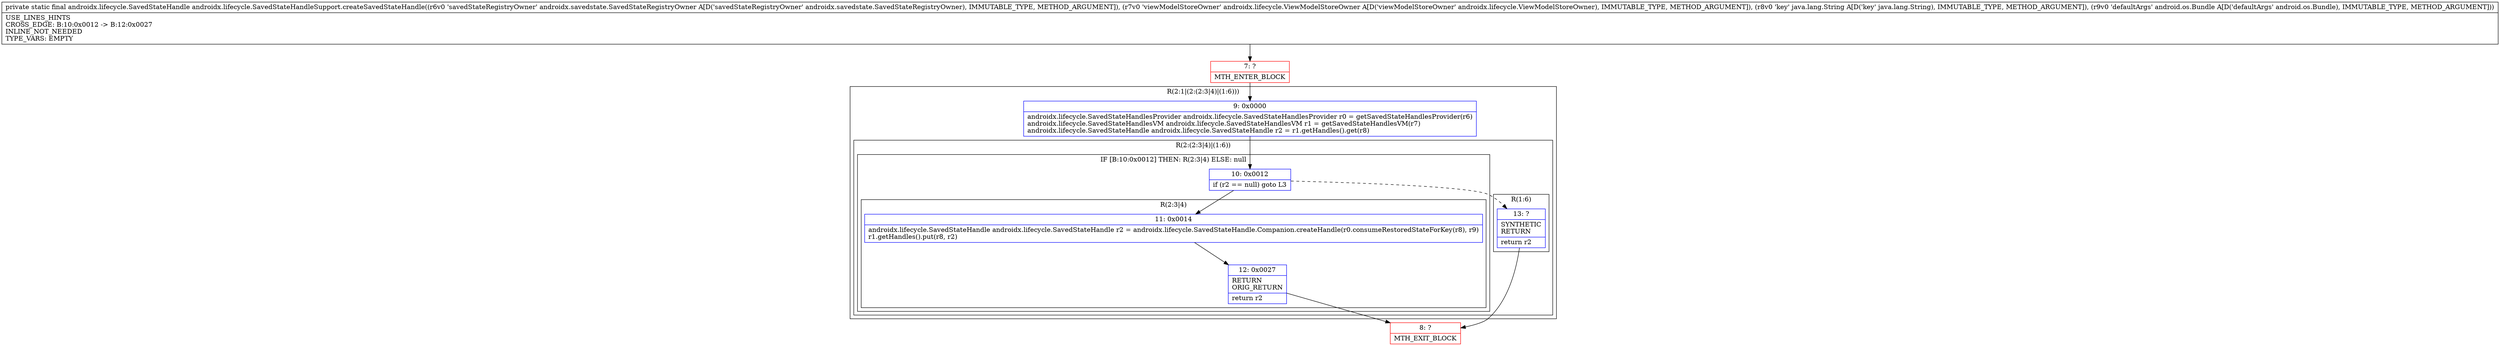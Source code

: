 digraph "CFG forandroidx.lifecycle.SavedStateHandleSupport.createSavedStateHandle(Landroidx\/savedstate\/SavedStateRegistryOwner;Landroidx\/lifecycle\/ViewModelStoreOwner;Ljava\/lang\/String;Landroid\/os\/Bundle;)Landroidx\/lifecycle\/SavedStateHandle;" {
subgraph cluster_Region_932091961 {
label = "R(2:1|(2:(2:3|4)|(1:6)))";
node [shape=record,color=blue];
Node_9 [shape=record,label="{9\:\ 0x0000|androidx.lifecycle.SavedStateHandlesProvider androidx.lifecycle.SavedStateHandlesProvider r0 = getSavedStateHandlesProvider(r6)\landroidx.lifecycle.SavedStateHandlesVM androidx.lifecycle.SavedStateHandlesVM r1 = getSavedStateHandlesVM(r7)\landroidx.lifecycle.SavedStateHandle androidx.lifecycle.SavedStateHandle r2 = r1.getHandles().get(r8)\l}"];
subgraph cluster_Region_585276962 {
label = "R(2:(2:3|4)|(1:6))";
node [shape=record,color=blue];
subgraph cluster_IfRegion_376776613 {
label = "IF [B:10:0x0012] THEN: R(2:3|4) ELSE: null";
node [shape=record,color=blue];
Node_10 [shape=record,label="{10\:\ 0x0012|if (r2 == null) goto L3\l}"];
subgraph cluster_Region_1737050195 {
label = "R(2:3|4)";
node [shape=record,color=blue];
Node_11 [shape=record,label="{11\:\ 0x0014|androidx.lifecycle.SavedStateHandle androidx.lifecycle.SavedStateHandle r2 = androidx.lifecycle.SavedStateHandle.Companion.createHandle(r0.consumeRestoredStateForKey(r8), r9)\lr1.getHandles().put(r8, r2)\l}"];
Node_12 [shape=record,label="{12\:\ 0x0027|RETURN\lORIG_RETURN\l|return r2\l}"];
}
}
subgraph cluster_Region_2082268633 {
label = "R(1:6)";
node [shape=record,color=blue];
Node_13 [shape=record,label="{13\:\ ?|SYNTHETIC\lRETURN\l|return r2\l}"];
}
}
}
Node_7 [shape=record,color=red,label="{7\:\ ?|MTH_ENTER_BLOCK\l}"];
Node_8 [shape=record,color=red,label="{8\:\ ?|MTH_EXIT_BLOCK\l}"];
MethodNode[shape=record,label="{private static final androidx.lifecycle.SavedStateHandle androidx.lifecycle.SavedStateHandleSupport.createSavedStateHandle((r6v0 'savedStateRegistryOwner' androidx.savedstate.SavedStateRegistryOwner A[D('savedStateRegistryOwner' androidx.savedstate.SavedStateRegistryOwner), IMMUTABLE_TYPE, METHOD_ARGUMENT]), (r7v0 'viewModelStoreOwner' androidx.lifecycle.ViewModelStoreOwner A[D('viewModelStoreOwner' androidx.lifecycle.ViewModelStoreOwner), IMMUTABLE_TYPE, METHOD_ARGUMENT]), (r8v0 'key' java.lang.String A[D('key' java.lang.String), IMMUTABLE_TYPE, METHOD_ARGUMENT]), (r9v0 'defaultArgs' android.os.Bundle A[D('defaultArgs' android.os.Bundle), IMMUTABLE_TYPE, METHOD_ARGUMENT]))  | USE_LINES_HINTS\lCROSS_EDGE: B:10:0x0012 \-\> B:12:0x0027\lINLINE_NOT_NEEDED\lTYPE_VARS: EMPTY\l}"];
MethodNode -> Node_7;Node_9 -> Node_10;
Node_10 -> Node_11;
Node_10 -> Node_13[style=dashed];
Node_11 -> Node_12;
Node_12 -> Node_8;
Node_13 -> Node_8;
Node_7 -> Node_9;
}

